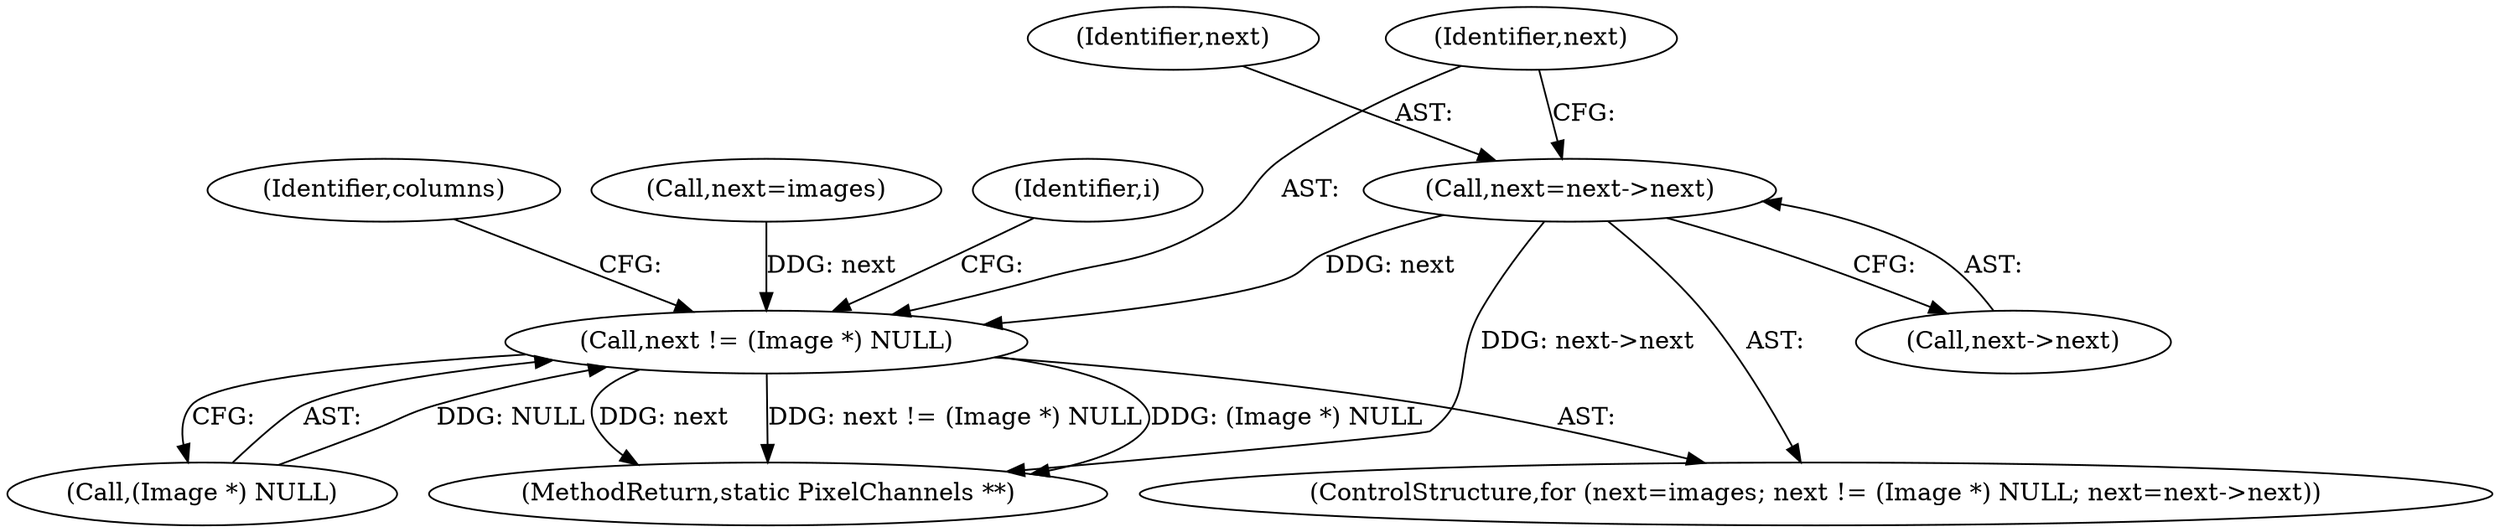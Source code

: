 digraph "0_ImageMagick6_025e77fcb2f45b21689931ba3bf74eac153afa48@pointer" {
"1000148" [label="(Call,next=next->next)"];
"1000143" [label="(Call,next != (Image *) NULL)"];
"1000150" [label="(Call,next->next)"];
"1000143" [label="(Call,next != (Image *) NULL)"];
"1000149" [label="(Identifier,next)"];
"1000145" [label="(Call,(Image *) NULL)"];
"1000154" [label="(Identifier,columns)"];
"1000231" [label="(MethodReturn,static PixelChannels **)"];
"1000140" [label="(Call,next=images)"];
"1000162" [label="(Identifier,i)"];
"1000139" [label="(ControlStructure,for (next=images; next != (Image *) NULL; next=next->next))"];
"1000148" [label="(Call,next=next->next)"];
"1000144" [label="(Identifier,next)"];
"1000148" -> "1000139"  [label="AST: "];
"1000148" -> "1000150"  [label="CFG: "];
"1000149" -> "1000148"  [label="AST: "];
"1000150" -> "1000148"  [label="AST: "];
"1000144" -> "1000148"  [label="CFG: "];
"1000148" -> "1000231"  [label="DDG: next->next"];
"1000148" -> "1000143"  [label="DDG: next"];
"1000143" -> "1000139"  [label="AST: "];
"1000143" -> "1000145"  [label="CFG: "];
"1000144" -> "1000143"  [label="AST: "];
"1000145" -> "1000143"  [label="AST: "];
"1000154" -> "1000143"  [label="CFG: "];
"1000162" -> "1000143"  [label="CFG: "];
"1000143" -> "1000231"  [label="DDG: next"];
"1000143" -> "1000231"  [label="DDG: next != (Image *) NULL"];
"1000143" -> "1000231"  [label="DDG: (Image *) NULL"];
"1000140" -> "1000143"  [label="DDG: next"];
"1000145" -> "1000143"  [label="DDG: NULL"];
}
